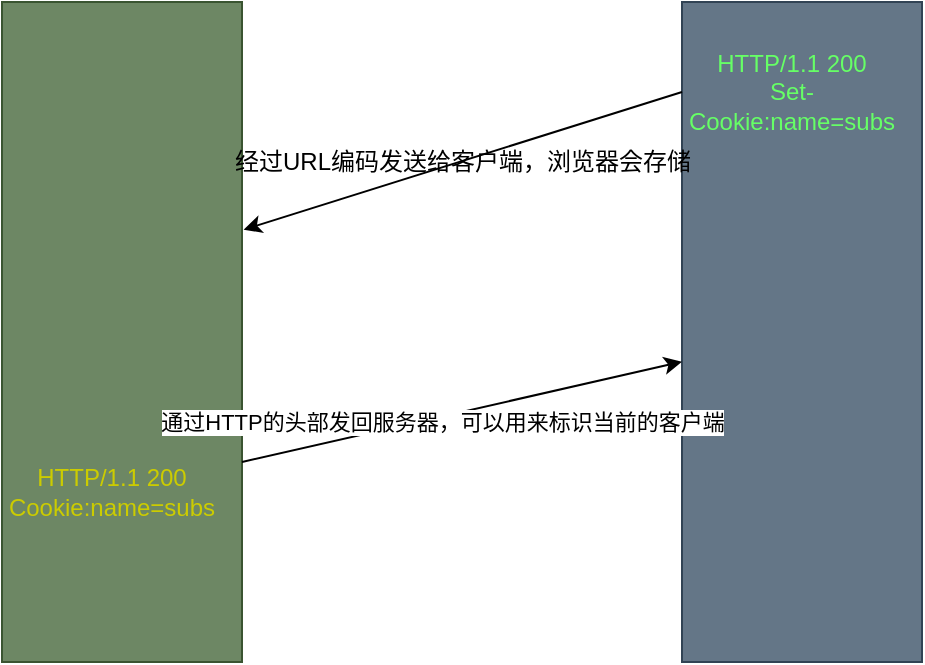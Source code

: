 <mxfile version="13.6.5">
    <diagram id="eRo7B1Nh5Js2c4cyx8XV" name="第 1 页">
        <mxGraphModel dx="788" dy="473" grid="1" gridSize="10" guides="1" tooltips="1" connect="1" arrows="1" fold="1" page="1" pageScale="1" pageWidth="827" pageHeight="1169" math="0" shadow="0">
            <root>
                <mxCell id="0"/>
                <mxCell id="1" parent="0"/>
                <mxCell id="2" value="" style="rounded=0;whiteSpace=wrap;html=1;fillColor=#647687;strokeColor=#314354;fontColor=#ffffff;" vertex="1" parent="1">
                    <mxGeometry x="560" y="60" width="120" height="330" as="geometry"/>
                </mxCell>
                <mxCell id="3" value="&lt;font color=&quot;#66ff66&quot;&gt;HTTP/1.1 200&lt;br&gt;Set-Cookie:name=subs&lt;/font&gt;" style="text;html=1;strokeColor=none;fillColor=none;align=center;verticalAlign=middle;whiteSpace=wrap;rounded=0;" vertex="1" parent="1">
                    <mxGeometry x="560" y="70" width="110" height="70" as="geometry"/>
                </mxCell>
                <mxCell id="4" value="" style="rounded=0;whiteSpace=wrap;html=1;fillColor=#6d8764;strokeColor=#3A5431;fontColor=#ffffff;" vertex="1" parent="1">
                    <mxGeometry x="220" y="60" width="120" height="330" as="geometry"/>
                </mxCell>
                <mxCell id="5" value="" style="endArrow=classic;html=1;exitX=1;exitY=0.697;exitDx=0;exitDy=0;exitPerimeter=0;entryX=0;entryY=0.545;entryDx=0;entryDy=0;entryPerimeter=0;" edge="1" parent="1" source="4" target="2">
                    <mxGeometry width="50" height="50" relative="1" as="geometry">
                        <mxPoint x="410" y="260" as="sourcePoint"/>
                        <mxPoint x="460" y="210" as="targetPoint"/>
                    </mxGeometry>
                </mxCell>
                <mxCell id="10" value="通过HTTP的头部发回服务器，可以用来标识当前的客户端" style="edgeLabel;html=1;align=center;verticalAlign=middle;resizable=0;points=[];" vertex="1" connectable="0" parent="5">
                    <mxGeometry x="-0.223" y="-1" relative="1" as="geometry">
                        <mxPoint x="13.98" y="-1.42" as="offset"/>
                    </mxGeometry>
                </mxCell>
                <mxCell id="6" value="" style="endArrow=classic;html=1;exitX=0;exitY=0.5;exitDx=0;exitDy=0;entryX=1.007;entryY=0.345;entryDx=0;entryDy=0;entryPerimeter=0;" edge="1" parent="1" source="3" target="4">
                    <mxGeometry width="50" height="50" relative="1" as="geometry">
                        <mxPoint x="410" y="220" as="sourcePoint"/>
                        <mxPoint x="460" y="170" as="targetPoint"/>
                    </mxGeometry>
                </mxCell>
                <mxCell id="7" value="经过URL编码发送给客户端，浏览器会存储" style="text;html=1;align=center;verticalAlign=middle;resizable=0;points=[];autosize=1;" vertex="1" parent="1">
                    <mxGeometry x="330" y="130" width="240" height="20" as="geometry"/>
                </mxCell>
                <mxCell id="9" value="&lt;font color=&quot;#cccc00&quot;&gt;HTTP/1.1 200&lt;br&gt;Cookie:name=subs&lt;/font&gt;" style="text;html=1;strokeColor=none;fillColor=none;align=center;verticalAlign=middle;whiteSpace=wrap;rounded=0;" vertex="1" parent="1">
                    <mxGeometry x="220" y="270" width="110" height="70" as="geometry"/>
                </mxCell>
            </root>
        </mxGraphModel>
    </diagram>
</mxfile>